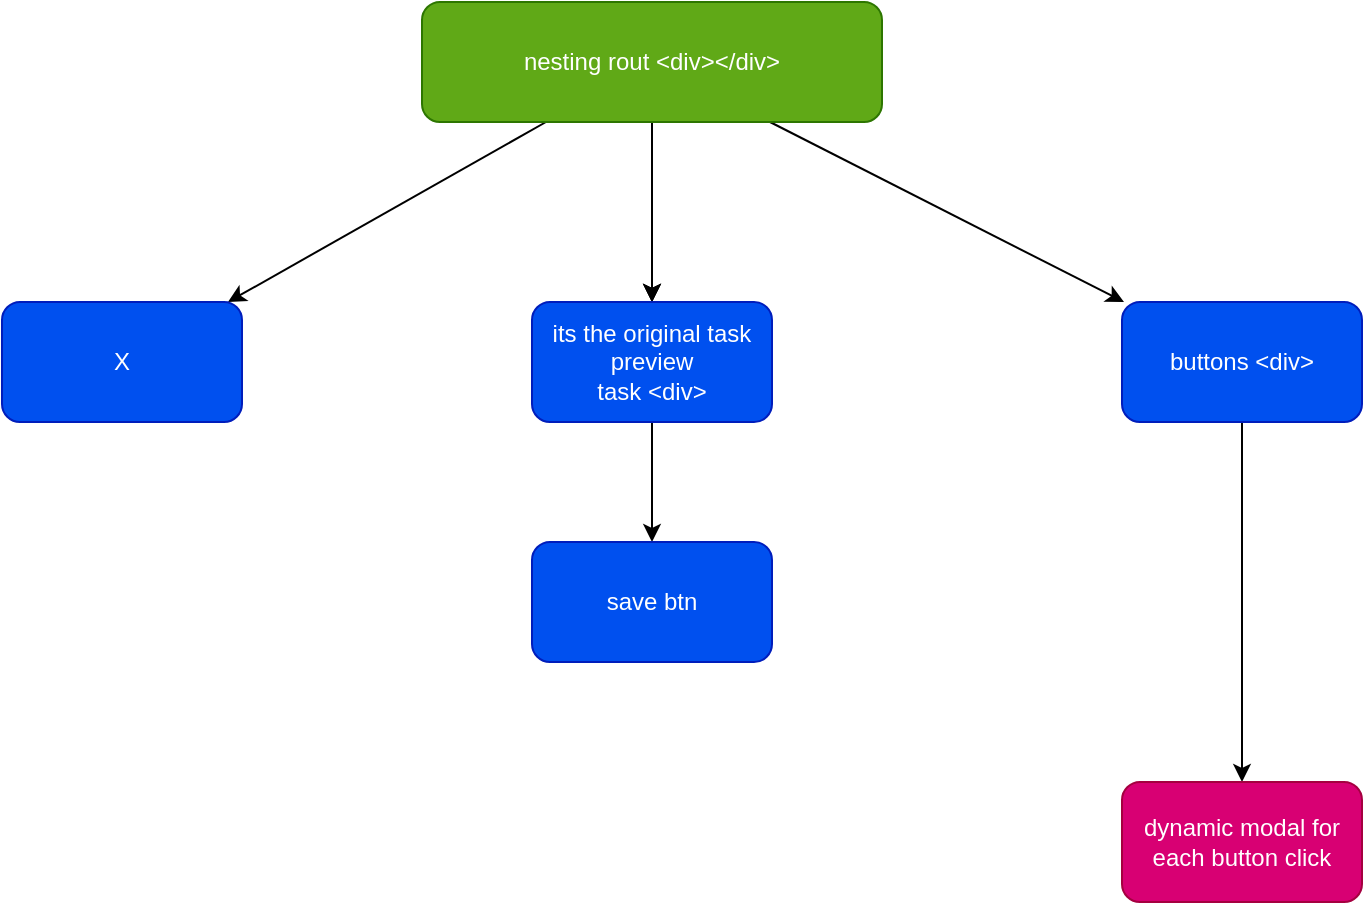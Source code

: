 <mxfile>
    <diagram id="M9ZhQZCSr-ldLnzc6Uqc" name="Page-1">
        <mxGraphModel dx="793" dy="528" grid="1" gridSize="10" guides="1" tooltips="1" connect="1" arrows="1" fold="1" page="1" pageScale="1" pageWidth="850" pageHeight="1100" math="0" shadow="0">
            <root>
                <mxCell id="0"/>
                <mxCell id="1" parent="0"/>
                <mxCell id="445" value="" style="edgeStyle=none;html=1;" edge="1" parent="1" source="443" target="444">
                    <mxGeometry relative="1" as="geometry"/>
                </mxCell>
                <mxCell id="447" value="" style="edgeStyle=none;html=1;" edge="1" parent="1" source="443" target="446">
                    <mxGeometry relative="1" as="geometry"/>
                </mxCell>
                <mxCell id="448" value="" style="edgeStyle=none;html=1;" edge="1" parent="1" source="443" target="446">
                    <mxGeometry relative="1" as="geometry"/>
                </mxCell>
                <mxCell id="449" value="" style="edgeStyle=none;html=1;" edge="1" parent="1" source="443" target="446">
                    <mxGeometry relative="1" as="geometry"/>
                </mxCell>
                <mxCell id="451" value="" style="edgeStyle=none;html=1;" edge="1" parent="1" source="443" target="450">
                    <mxGeometry relative="1" as="geometry"/>
                </mxCell>
                <mxCell id="443" value="nesting rout &amp;lt;div&amp;gt;&amp;lt;/div&amp;gt;" style="rounded=1;whiteSpace=wrap;html=1;fillColor=#60a917;fontColor=#ffffff;strokeColor=#2D7600;" vertex="1" parent="1">
                    <mxGeometry x="330" y="90" width="230" height="60" as="geometry"/>
                </mxCell>
                <mxCell id="444" value="X" style="whiteSpace=wrap;html=1;rounded=1;fillColor=#0050ef;fontColor=#ffffff;strokeColor=#001DBC;" vertex="1" parent="1">
                    <mxGeometry x="120" y="240" width="120" height="60" as="geometry"/>
                </mxCell>
                <mxCell id="453" value="" style="edgeStyle=none;html=1;" edge="1" parent="1" source="446" target="452">
                    <mxGeometry relative="1" as="geometry"/>
                </mxCell>
                <mxCell id="446" value="&lt;span style=&quot;text-align: left;&quot;&gt;its the original task preview&lt;/span&gt;&lt;br&gt;task &amp;lt;div&amp;gt;" style="whiteSpace=wrap;html=1;rounded=1;fillColor=#0050ef;fontColor=#ffffff;strokeColor=#001DBC;" vertex="1" parent="1">
                    <mxGeometry x="385" y="240" width="120" height="60" as="geometry"/>
                </mxCell>
                <mxCell id="457" value="" style="edgeStyle=none;html=1;" edge="1" parent="1" source="450" target="456">
                    <mxGeometry relative="1" as="geometry"/>
                </mxCell>
                <mxCell id="450" value="buttons &amp;lt;div&amp;gt;" style="whiteSpace=wrap;html=1;rounded=1;fillColor=#0050ef;fontColor=#ffffff;strokeColor=#001DBC;" vertex="1" parent="1">
                    <mxGeometry x="680" y="240" width="120" height="60" as="geometry"/>
                </mxCell>
                <mxCell id="452" value="save btn" style="whiteSpace=wrap;html=1;rounded=1;fillColor=#0050ef;fontColor=#ffffff;strokeColor=#001DBC;" vertex="1" parent="1">
                    <mxGeometry x="385" y="360" width="120" height="60" as="geometry"/>
                </mxCell>
                <mxCell id="456" value="dynamic modal for each button click" style="whiteSpace=wrap;html=1;fillColor=#d80073;strokeColor=#A50040;fontColor=#ffffff;rounded=1;" vertex="1" parent="1">
                    <mxGeometry x="680" y="480" width="120" height="60" as="geometry"/>
                </mxCell>
            </root>
        </mxGraphModel>
    </diagram>
</mxfile>